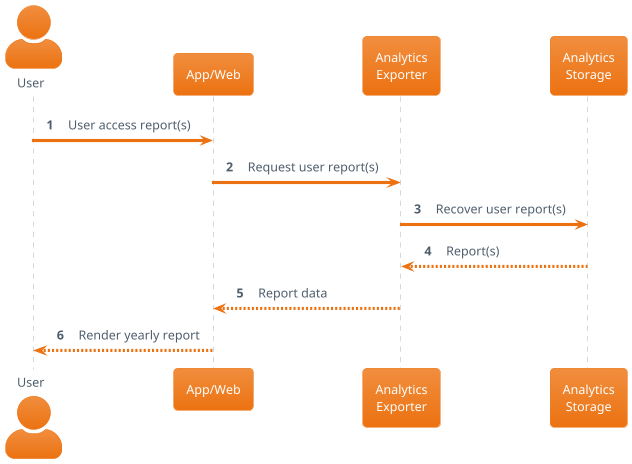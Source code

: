 @startuml user_report_generation
!theme aws-orange

skinparam BackgroundColor white
skinparam actorstyle awesome
autonumber 1

'participant "Mail\npoller" as mail_poller
'participant "Mail\nlistener" as mail_listener
'participant "Mail\nfilterer" as mail_filterer
'participant "Booking\ntracker" as booking_tracker
'participant "Notifier" as notifier
'participant "Agency\nconnector" agency_connector
'participant "GDS\nconnector" as gds_connector
'participant "Sharer" as sharer
'participant "Social Media\nconnector" as social_connector
'participant "Help\nGateway" as help_gateway
'participant "Data\nExporter" as data_exporter
'participant "Web" as web

actor "User" as user
participant "App/Web" as app
participant "Analytics\nExporter" as analytics_exporter
participant "Analytics\nStorage" as analytics_storage

user -> app: User access report(s)
app -> analytics_exporter: Request user report(s)
analytics_exporter -> analytics_storage: Recover user report(s)
return Report(s)
analytics_exporter --> app: Report data
app --> user: Render yearly report

@enduml
